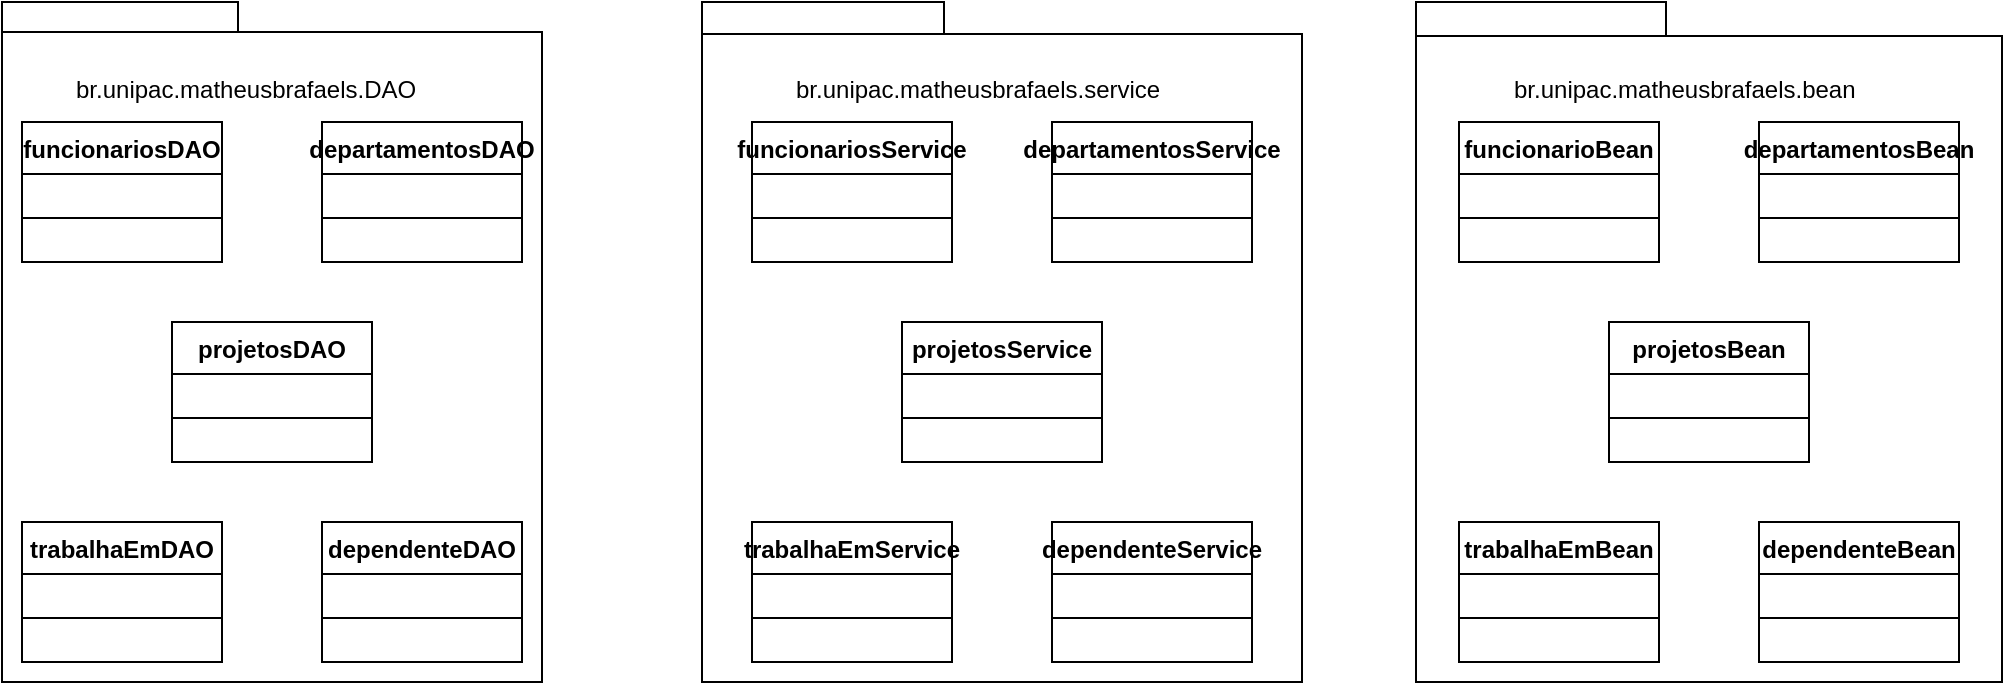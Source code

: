 <mxfile version="12.8.8" type="device"><diagram id="C5RBs43oDa-KdzZeNtuy" name="Page-1"><mxGraphModel dx="1447" dy="763" grid="1" gridSize="10" guides="1" tooltips="1" connect="1" arrows="1" fold="1" page="1" pageScale="1" pageWidth="827" pageHeight="1169" math="0" shadow="0"><root><mxCell id="WIyWlLk6GJQsqaUBKTNV-0"/><mxCell id="WIyWlLk6GJQsqaUBKTNV-1" parent="WIyWlLk6GJQsqaUBKTNV-0"/><mxCell id="zSx3feUNjaZ0FvkaN0on-0" value="" style="shape=folder;fontStyle=1;spacingTop=0;tabWidth=118;tabHeight=15;tabPosition=left;html=1;" vertex="1" parent="WIyWlLk6GJQsqaUBKTNV-1"><mxGeometry x="50" y="170" width="270" height="340" as="geometry"/></mxCell><mxCell id="zSx3feUNjaZ0FvkaN0on-1" value="" style="shape=folder;fontStyle=1;spacingTop=10;tabWidth=121;tabHeight=16;tabPosition=left;html=1;" vertex="1" parent="WIyWlLk6GJQsqaUBKTNV-1"><mxGeometry x="400" y="170" width="300" height="340" as="geometry"/></mxCell><mxCell id="zSx3feUNjaZ0FvkaN0on-2" value="" style="shape=folder;fontStyle=1;spacingTop=10;tabWidth=125;tabHeight=17;tabPosition=left;html=1;" vertex="1" parent="WIyWlLk6GJQsqaUBKTNV-1"><mxGeometry x="757" y="170" width="293" height="340" as="geometry"/></mxCell><mxCell id="zSx3feUNjaZ0FvkaN0on-13" value="br.unipac.matheusbrafaels.DAO" style="text;html=1;" vertex="1" parent="WIyWlLk6GJQsqaUBKTNV-1"><mxGeometry x="85" y="200" width="200" height="30" as="geometry"/></mxCell><mxCell id="zSx3feUNjaZ0FvkaN0on-14" value="br.unipac.matheusbrafaels.service" style="text;html=1;" vertex="1" parent="WIyWlLk6GJQsqaUBKTNV-1"><mxGeometry x="445" y="200" width="210" height="30" as="geometry"/></mxCell><mxCell id="zSx3feUNjaZ0FvkaN0on-15" value="br.unipac.matheusbrafaels.bean" style="text;html=1;" vertex="1" parent="WIyWlLk6GJQsqaUBKTNV-1"><mxGeometry x="803.5" y="200" width="200" height="30" as="geometry"/></mxCell><mxCell id="zSx3feUNjaZ0FvkaN0on-9" value="funcionariosDAO" style="swimlane;fontStyle=1;align=center;verticalAlign=top;childLayout=stackLayout;horizontal=1;startSize=26;horizontalStack=0;resizeParent=1;resizeParentMax=0;resizeLast=0;collapsible=1;marginBottom=0;" vertex="1" parent="WIyWlLk6GJQsqaUBKTNV-1"><mxGeometry x="60" y="230" width="100" height="70" as="geometry"/></mxCell><mxCell id="zSx3feUNjaZ0FvkaN0on-11" value="" style="line;strokeWidth=1;fillColor=none;align=left;verticalAlign=middle;spacingTop=-1;spacingLeft=3;spacingRight=3;rotatable=0;labelPosition=right;points=[];portConstraint=eastwest;" vertex="1" parent="zSx3feUNjaZ0FvkaN0on-9"><mxGeometry y="26" width="100" height="44" as="geometry"/></mxCell><mxCell id="zSx3feUNjaZ0FvkaN0on-17" value="departamentosDAO" style="swimlane;fontStyle=1;align=center;verticalAlign=top;childLayout=stackLayout;horizontal=1;startSize=26;horizontalStack=0;resizeParent=1;resizeParentMax=0;resizeLast=0;collapsible=1;marginBottom=0;" vertex="1" parent="WIyWlLk6GJQsqaUBKTNV-1"><mxGeometry x="210" y="230" width="100" height="70" as="geometry"/></mxCell><mxCell id="zSx3feUNjaZ0FvkaN0on-18" value="" style="line;strokeWidth=1;fillColor=none;align=left;verticalAlign=middle;spacingTop=-1;spacingLeft=3;spacingRight=3;rotatable=0;labelPosition=right;points=[];portConstraint=eastwest;" vertex="1" parent="zSx3feUNjaZ0FvkaN0on-17"><mxGeometry y="26" width="100" height="44" as="geometry"/></mxCell><mxCell id="zSx3feUNjaZ0FvkaN0on-19" value="trabalhaEmDAO" style="swimlane;fontStyle=1;align=center;verticalAlign=top;childLayout=stackLayout;horizontal=1;startSize=26;horizontalStack=0;resizeParent=1;resizeParentMax=0;resizeLast=0;collapsible=1;marginBottom=0;" vertex="1" parent="WIyWlLk6GJQsqaUBKTNV-1"><mxGeometry x="60" y="430" width="100" height="70" as="geometry"/></mxCell><mxCell id="zSx3feUNjaZ0FvkaN0on-20" value="" style="line;strokeWidth=1;fillColor=none;align=left;verticalAlign=middle;spacingTop=-1;spacingLeft=3;spacingRight=3;rotatable=0;labelPosition=right;points=[];portConstraint=eastwest;" vertex="1" parent="zSx3feUNjaZ0FvkaN0on-19"><mxGeometry y="26" width="100" height="44" as="geometry"/></mxCell><mxCell id="zSx3feUNjaZ0FvkaN0on-21" value="dependenteDAO" style="swimlane;fontStyle=1;align=center;verticalAlign=top;childLayout=stackLayout;horizontal=1;startSize=26;horizontalStack=0;resizeParent=1;resizeParentMax=0;resizeLast=0;collapsible=1;marginBottom=0;" vertex="1" parent="WIyWlLk6GJQsqaUBKTNV-1"><mxGeometry x="210" y="430" width="100" height="70" as="geometry"/></mxCell><mxCell id="zSx3feUNjaZ0FvkaN0on-22" value="" style="line;strokeWidth=1;fillColor=none;align=left;verticalAlign=middle;spacingTop=-1;spacingLeft=3;spacingRight=3;rotatable=0;labelPosition=right;points=[];portConstraint=eastwest;" vertex="1" parent="zSx3feUNjaZ0FvkaN0on-21"><mxGeometry y="26" width="100" height="44" as="geometry"/></mxCell><mxCell id="zSx3feUNjaZ0FvkaN0on-24" value="projetosDAO" style="swimlane;fontStyle=1;align=center;verticalAlign=top;childLayout=stackLayout;horizontal=1;startSize=26;horizontalStack=0;resizeParent=1;resizeParentMax=0;resizeLast=0;collapsible=1;marginBottom=0;" vertex="1" parent="WIyWlLk6GJQsqaUBKTNV-1"><mxGeometry x="135" y="330" width="100" height="70" as="geometry"/></mxCell><mxCell id="zSx3feUNjaZ0FvkaN0on-25" value="" style="line;strokeWidth=1;fillColor=none;align=left;verticalAlign=middle;spacingTop=-1;spacingLeft=3;spacingRight=3;rotatable=0;labelPosition=right;points=[];portConstraint=eastwest;" vertex="1" parent="zSx3feUNjaZ0FvkaN0on-24"><mxGeometry y="26" width="100" height="44" as="geometry"/></mxCell><mxCell id="zSx3feUNjaZ0FvkaN0on-29" value="funcionariosService" style="swimlane;fontStyle=1;align=center;verticalAlign=top;childLayout=stackLayout;horizontal=1;startSize=26;horizontalStack=0;resizeParent=1;resizeParentMax=0;resizeLast=0;collapsible=1;marginBottom=0;" vertex="1" parent="WIyWlLk6GJQsqaUBKTNV-1"><mxGeometry x="425" y="230" width="100" height="70" as="geometry"/></mxCell><mxCell id="zSx3feUNjaZ0FvkaN0on-30" value="" style="line;strokeWidth=1;fillColor=none;align=left;verticalAlign=middle;spacingTop=-1;spacingLeft=3;spacingRight=3;rotatable=0;labelPosition=right;points=[];portConstraint=eastwest;" vertex="1" parent="zSx3feUNjaZ0FvkaN0on-29"><mxGeometry y="26" width="100" height="44" as="geometry"/></mxCell><mxCell id="zSx3feUNjaZ0FvkaN0on-31" value="departamentosService" style="swimlane;fontStyle=1;align=center;verticalAlign=top;childLayout=stackLayout;horizontal=1;startSize=26;horizontalStack=0;resizeParent=1;resizeParentMax=0;resizeLast=0;collapsible=1;marginBottom=0;" vertex="1" parent="WIyWlLk6GJQsqaUBKTNV-1"><mxGeometry x="575" y="230" width="100" height="70" as="geometry"/></mxCell><mxCell id="zSx3feUNjaZ0FvkaN0on-32" value="" style="line;strokeWidth=1;fillColor=none;align=left;verticalAlign=middle;spacingTop=-1;spacingLeft=3;spacingRight=3;rotatable=0;labelPosition=right;points=[];portConstraint=eastwest;" vertex="1" parent="zSx3feUNjaZ0FvkaN0on-31"><mxGeometry y="26" width="100" height="44" as="geometry"/></mxCell><mxCell id="zSx3feUNjaZ0FvkaN0on-33" value="trabalhaEmService" style="swimlane;fontStyle=1;align=center;verticalAlign=top;childLayout=stackLayout;horizontal=1;startSize=26;horizontalStack=0;resizeParent=1;resizeParentMax=0;resizeLast=0;collapsible=1;marginBottom=0;" vertex="1" parent="WIyWlLk6GJQsqaUBKTNV-1"><mxGeometry x="425" y="430" width="100" height="70" as="geometry"/></mxCell><mxCell id="zSx3feUNjaZ0FvkaN0on-34" value="" style="line;strokeWidth=1;fillColor=none;align=left;verticalAlign=middle;spacingTop=-1;spacingLeft=3;spacingRight=3;rotatable=0;labelPosition=right;points=[];portConstraint=eastwest;" vertex="1" parent="zSx3feUNjaZ0FvkaN0on-33"><mxGeometry y="26" width="100" height="44" as="geometry"/></mxCell><mxCell id="zSx3feUNjaZ0FvkaN0on-35" value="dependenteService" style="swimlane;fontStyle=1;align=center;verticalAlign=top;childLayout=stackLayout;horizontal=1;startSize=26;horizontalStack=0;resizeParent=1;resizeParentMax=0;resizeLast=0;collapsible=1;marginBottom=0;" vertex="1" parent="WIyWlLk6GJQsqaUBKTNV-1"><mxGeometry x="575" y="430" width="100" height="70" as="geometry"/></mxCell><mxCell id="zSx3feUNjaZ0FvkaN0on-36" value="" style="line;strokeWidth=1;fillColor=none;align=left;verticalAlign=middle;spacingTop=-1;spacingLeft=3;spacingRight=3;rotatable=0;labelPosition=right;points=[];portConstraint=eastwest;" vertex="1" parent="zSx3feUNjaZ0FvkaN0on-35"><mxGeometry y="26" width="100" height="44" as="geometry"/></mxCell><mxCell id="zSx3feUNjaZ0FvkaN0on-37" value="projetosService" style="swimlane;fontStyle=1;align=center;verticalAlign=top;childLayout=stackLayout;horizontal=1;startSize=26;horizontalStack=0;resizeParent=1;resizeParentMax=0;resizeLast=0;collapsible=1;marginBottom=0;" vertex="1" parent="WIyWlLk6GJQsqaUBKTNV-1"><mxGeometry x="500" y="330" width="100" height="70" as="geometry"/></mxCell><mxCell id="zSx3feUNjaZ0FvkaN0on-38" value="" style="line;strokeWidth=1;fillColor=none;align=left;verticalAlign=middle;spacingTop=-1;spacingLeft=3;spacingRight=3;rotatable=0;labelPosition=right;points=[];portConstraint=eastwest;" vertex="1" parent="zSx3feUNjaZ0FvkaN0on-37"><mxGeometry y="26" width="100" height="44" as="geometry"/></mxCell><mxCell id="zSx3feUNjaZ0FvkaN0on-39" value="funcionarioBean" style="swimlane;fontStyle=1;align=center;verticalAlign=top;childLayout=stackLayout;horizontal=1;startSize=26;horizontalStack=0;resizeParent=1;resizeParentMax=0;resizeLast=0;collapsible=1;marginBottom=0;" vertex="1" parent="WIyWlLk6GJQsqaUBKTNV-1"><mxGeometry x="778.5" y="230" width="100" height="70" as="geometry"/></mxCell><mxCell id="zSx3feUNjaZ0FvkaN0on-40" value="" style="line;strokeWidth=1;fillColor=none;align=left;verticalAlign=middle;spacingTop=-1;spacingLeft=3;spacingRight=3;rotatable=0;labelPosition=right;points=[];portConstraint=eastwest;" vertex="1" parent="zSx3feUNjaZ0FvkaN0on-39"><mxGeometry y="26" width="100" height="44" as="geometry"/></mxCell><mxCell id="zSx3feUNjaZ0FvkaN0on-41" value="departamentosBean" style="swimlane;fontStyle=1;align=center;verticalAlign=top;childLayout=stackLayout;horizontal=1;startSize=26;horizontalStack=0;resizeParent=1;resizeParentMax=0;resizeLast=0;collapsible=1;marginBottom=0;" vertex="1" parent="WIyWlLk6GJQsqaUBKTNV-1"><mxGeometry x="928.5" y="230" width="100" height="70" as="geometry"/></mxCell><mxCell id="zSx3feUNjaZ0FvkaN0on-42" value="" style="line;strokeWidth=1;fillColor=none;align=left;verticalAlign=middle;spacingTop=-1;spacingLeft=3;spacingRight=3;rotatable=0;labelPosition=right;points=[];portConstraint=eastwest;" vertex="1" parent="zSx3feUNjaZ0FvkaN0on-41"><mxGeometry y="26" width="100" height="44" as="geometry"/></mxCell><mxCell id="zSx3feUNjaZ0FvkaN0on-43" value="trabalhaEmBean" style="swimlane;fontStyle=1;align=center;verticalAlign=top;childLayout=stackLayout;horizontal=1;startSize=26;horizontalStack=0;resizeParent=1;resizeParentMax=0;resizeLast=0;collapsible=1;marginBottom=0;" vertex="1" parent="WIyWlLk6GJQsqaUBKTNV-1"><mxGeometry x="778.5" y="430" width="100" height="70" as="geometry"/></mxCell><mxCell id="zSx3feUNjaZ0FvkaN0on-44" value="" style="line;strokeWidth=1;fillColor=none;align=left;verticalAlign=middle;spacingTop=-1;spacingLeft=3;spacingRight=3;rotatable=0;labelPosition=right;points=[];portConstraint=eastwest;" vertex="1" parent="zSx3feUNjaZ0FvkaN0on-43"><mxGeometry y="26" width="100" height="44" as="geometry"/></mxCell><mxCell id="zSx3feUNjaZ0FvkaN0on-45" value="dependenteBean" style="swimlane;fontStyle=1;align=center;verticalAlign=top;childLayout=stackLayout;horizontal=1;startSize=26;horizontalStack=0;resizeParent=1;resizeParentMax=0;resizeLast=0;collapsible=1;marginBottom=0;" vertex="1" parent="WIyWlLk6GJQsqaUBKTNV-1"><mxGeometry x="928.5" y="430" width="100" height="70" as="geometry"/></mxCell><mxCell id="zSx3feUNjaZ0FvkaN0on-46" value="" style="line;strokeWidth=1;fillColor=none;align=left;verticalAlign=middle;spacingTop=-1;spacingLeft=3;spacingRight=3;rotatable=0;labelPosition=right;points=[];portConstraint=eastwest;" vertex="1" parent="zSx3feUNjaZ0FvkaN0on-45"><mxGeometry y="26" width="100" height="44" as="geometry"/></mxCell><mxCell id="zSx3feUNjaZ0FvkaN0on-47" value="projetosBean" style="swimlane;fontStyle=1;align=center;verticalAlign=top;childLayout=stackLayout;horizontal=1;startSize=26;horizontalStack=0;resizeParent=1;resizeParentMax=0;resizeLast=0;collapsible=1;marginBottom=0;" vertex="1" parent="WIyWlLk6GJQsqaUBKTNV-1"><mxGeometry x="853.5" y="330" width="100" height="70" as="geometry"/></mxCell><mxCell id="zSx3feUNjaZ0FvkaN0on-48" value="" style="line;strokeWidth=1;fillColor=none;align=left;verticalAlign=middle;spacingTop=-1;spacingLeft=3;spacingRight=3;rotatable=0;labelPosition=right;points=[];portConstraint=eastwest;" vertex="1" parent="zSx3feUNjaZ0FvkaN0on-47"><mxGeometry y="26" width="100" height="44" as="geometry"/></mxCell></root></mxGraphModel></diagram></mxfile>